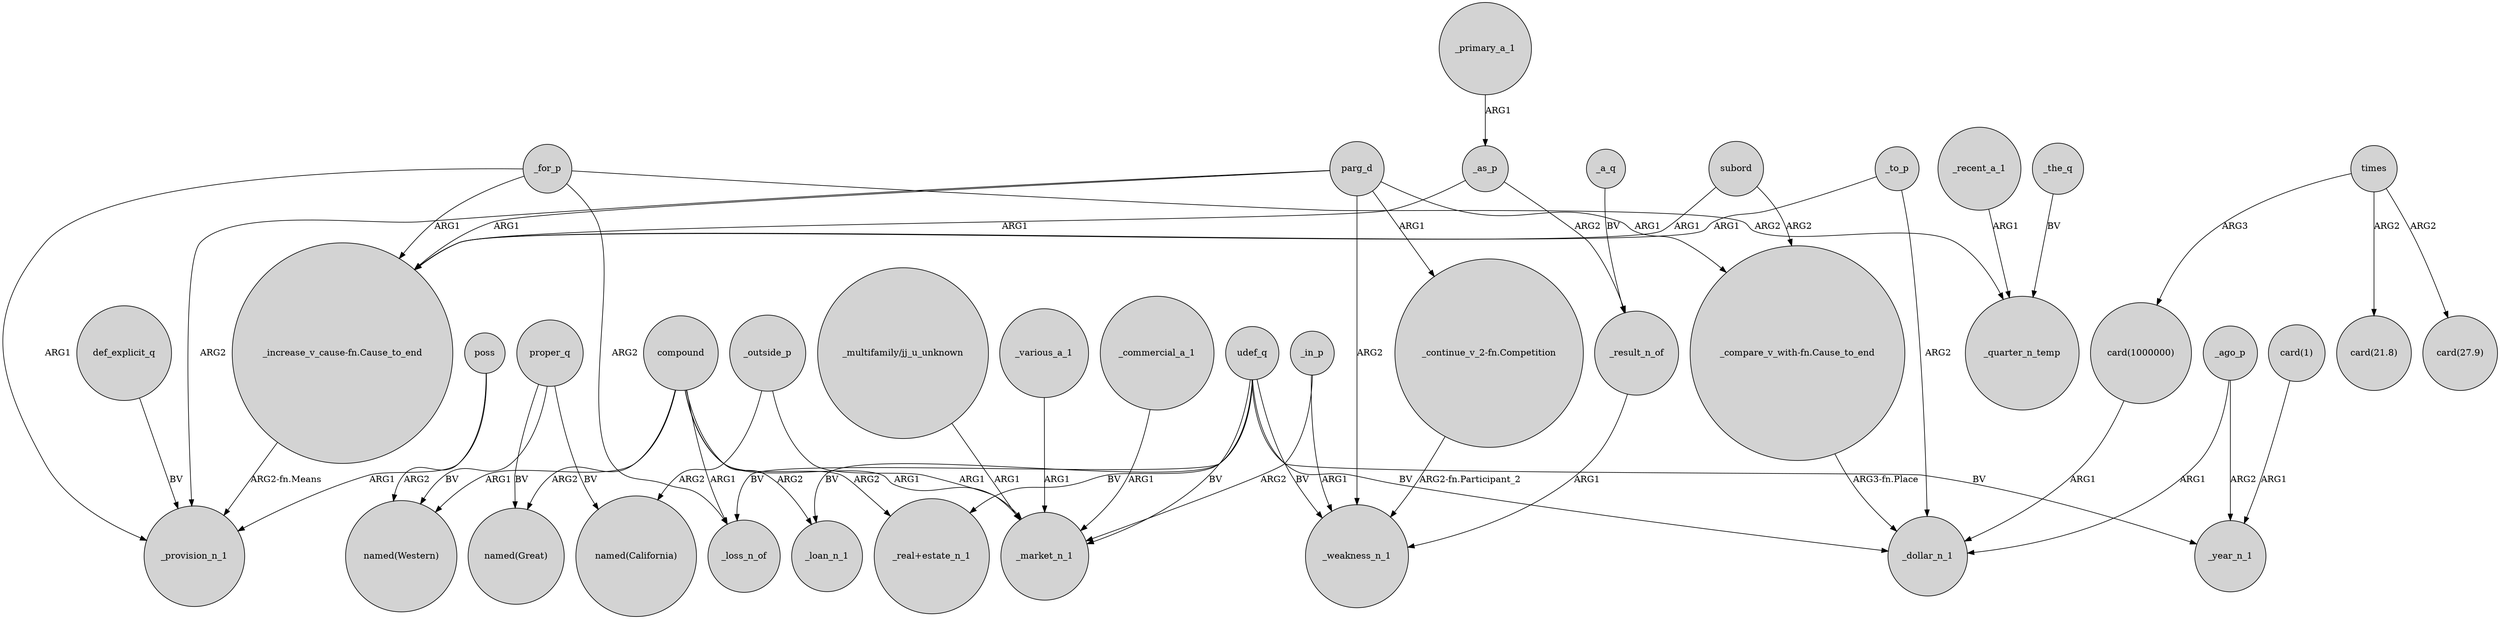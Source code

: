 digraph {
	node [shape=circle style=filled]
	subord -> "_increase_v_cause-fn.Cause_to_end" [label=ARG1]
	_for_p -> _provision_n_1 [label=ARG1]
	udef_q -> _market_n_1 [label=BV]
	_commercial_a_1 -> _market_n_1 [label=ARG1]
	compound -> "named(Great)" [label=ARG2]
	_ago_p -> _dollar_n_1 [label=ARG1]
	proper_q -> "named(Western)" [label=BV]
	_result_n_of -> _weakness_n_1 [label=ARG1]
	_outside_p -> _market_n_1 [label=ARG1]
	"card(1)" -> _year_n_1 [label=ARG1]
	parg_d -> _weakness_n_1 [label=ARG2]
	_as_p -> "_increase_v_cause-fn.Cause_to_end" [label=ARG1]
	udef_q -> _loan_n_1 [label=BV]
	_in_p -> _weakness_n_1 [label=ARG1]
	_the_q -> _quarter_n_temp [label=BV]
	poss -> "named(Western)" [label=ARG2]
	times -> "card(21.8)" [label=ARG2]
	times -> "card(1000000)" [label=ARG3]
	parg_d -> "_continue_v_2-fn.Competition" [label=ARG1]
	poss -> _provision_n_1 [label=ARG1]
	parg_d -> "_compare_v_with-fn.Cause_to_end" [label=ARG1]
	_to_p -> _dollar_n_1 [label=ARG2]
	parg_d -> _provision_n_1 [label=ARG2]
	compound -> "_real+estate_n_1" [label=ARG2]
	"_increase_v_cause-fn.Cause_to_end" -> _provision_n_1 [label="ARG2-fn.Means"]
	times -> "card(27.9)" [label=ARG2]
	parg_d -> "_increase_v_cause-fn.Cause_to_end" [label=ARG1]
	"_multifamily/jj_u_unknown" -> _market_n_1 [label=ARG1]
	def_explicit_q -> _provision_n_1 [label=BV]
	udef_q -> _weakness_n_1 [label=BV]
	compound -> "named(Western)" [label=ARG1]
	_to_p -> "_increase_v_cause-fn.Cause_to_end" [label=ARG1]
	_as_p -> _result_n_of [label=ARG2]
	compound -> _loss_n_of [label=ARG1]
	_in_p -> _market_n_1 [label=ARG2]
	_for_p -> _quarter_n_temp [label=ARG2]
	proper_q -> "named(Great)" [label=BV]
	udef_q -> _loss_n_of [label=BV]
	udef_q -> _dollar_n_1 [label=BV]
	"_compare_v_with-fn.Cause_to_end" -> _dollar_n_1 [label="ARG3-fn.Place"]
	"card(1000000)" -> _dollar_n_1 [label=ARG1]
	_recent_a_1 -> _quarter_n_temp [label=ARG1]
	_primary_a_1 -> _as_p [label=ARG1]
	_various_a_1 -> _market_n_1 [label=ARG1]
	_a_q -> _result_n_of [label=BV]
	subord -> "_compare_v_with-fn.Cause_to_end" [label=ARG2]
	_ago_p -> _year_n_1 [label=ARG2]
	_for_p -> _loss_n_of [label=ARG2]
	_for_p -> "_increase_v_cause-fn.Cause_to_end" [label=ARG1]
	udef_q -> _year_n_1 [label=BV]
	proper_q -> "named(California)" [label=BV]
	"_continue_v_2-fn.Competition" -> _weakness_n_1 [label="ARG2-fn.Participant_2"]
	compound -> _market_n_1 [label=ARG1]
	udef_q -> "_real+estate_n_1" [label=BV]
	_outside_p -> "named(California)" [label=ARG2]
	compound -> _loan_n_1 [label=ARG2]
}
